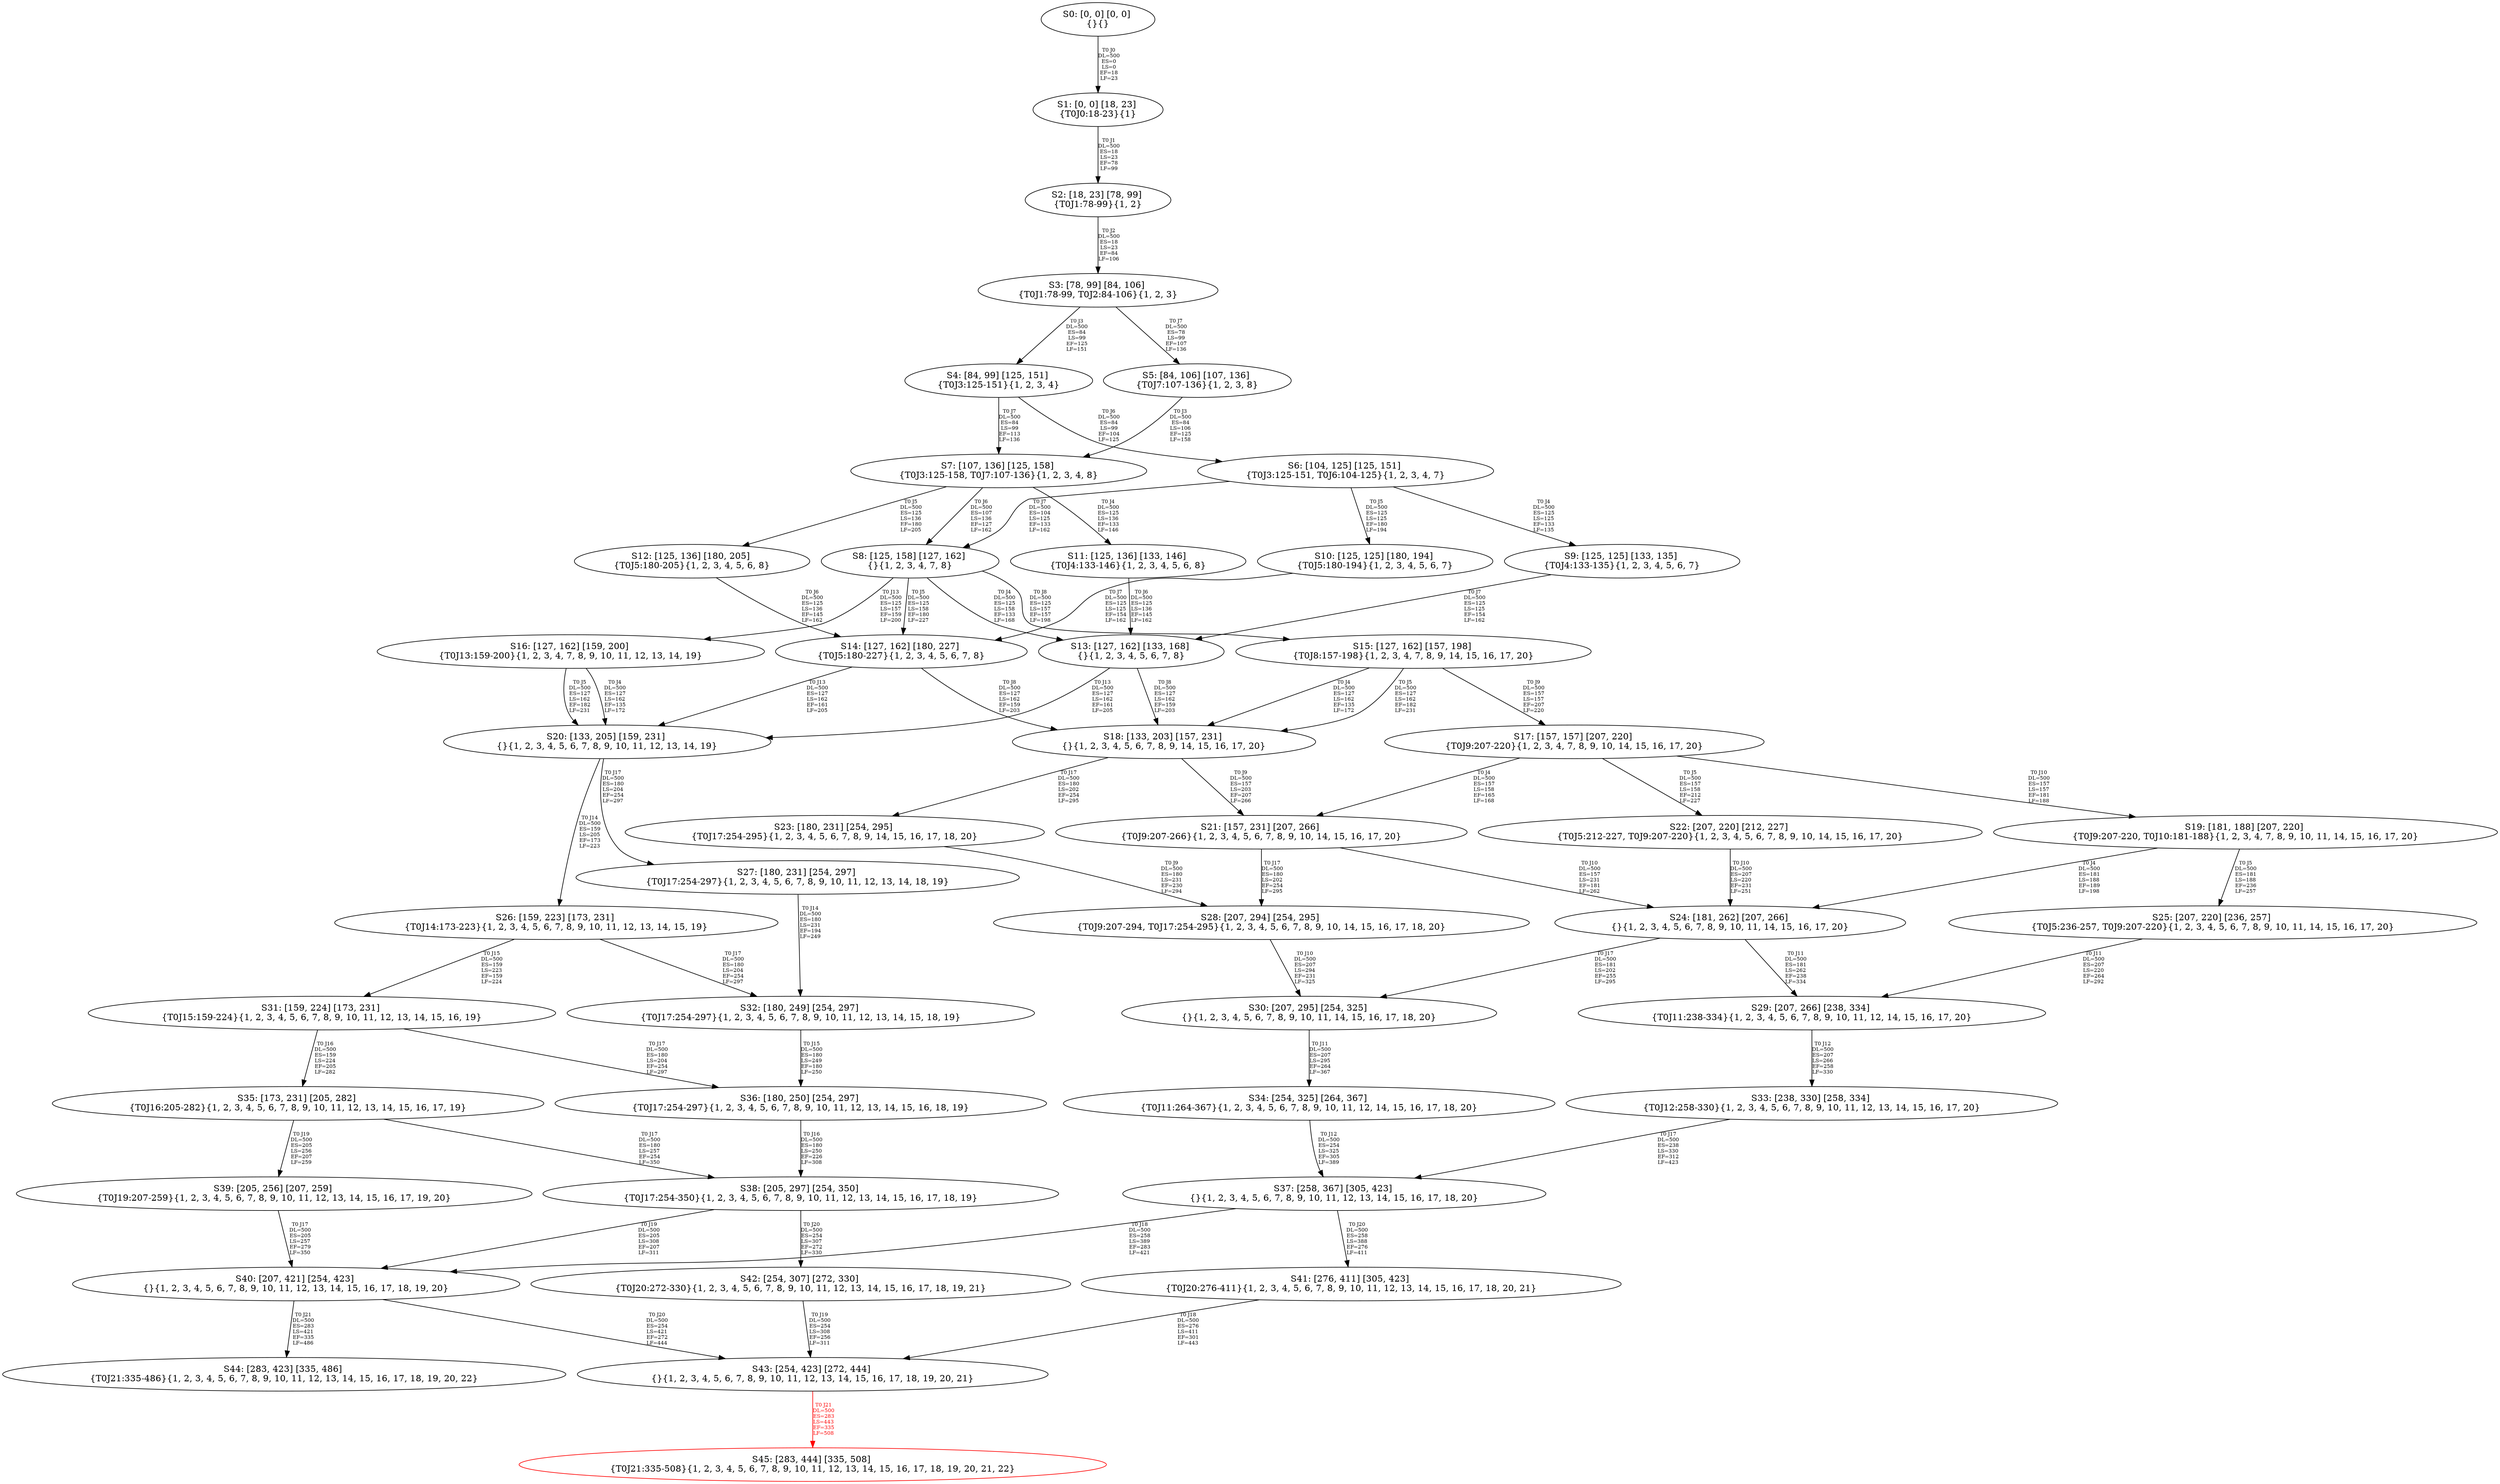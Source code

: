 digraph {
	S0[label="S0: [0, 0] [0, 0] \n{}{}"];
	S1[label="S1: [0, 0] [18, 23] \n{T0J0:18-23}{1}"];
	S2[label="S2: [18, 23] [78, 99] \n{T0J1:78-99}{1, 2}"];
	S3[label="S3: [78, 99] [84, 106] \n{T0J1:78-99, T0J2:84-106}{1, 2, 3}"];
	S4[label="S4: [84, 99] [125, 151] \n{T0J3:125-151}{1, 2, 3, 4}"];
	S5[label="S5: [84, 106] [107, 136] \n{T0J7:107-136}{1, 2, 3, 8}"];
	S6[label="S6: [104, 125] [125, 151] \n{T0J3:125-151, T0J6:104-125}{1, 2, 3, 4, 7}"];
	S7[label="S7: [107, 136] [125, 158] \n{T0J3:125-158, T0J7:107-136}{1, 2, 3, 4, 8}"];
	S8[label="S8: [125, 158] [127, 162] \n{}{1, 2, 3, 4, 7, 8}"];
	S9[label="S9: [125, 125] [133, 135] \n{T0J4:133-135}{1, 2, 3, 4, 5, 6, 7}"];
	S10[label="S10: [125, 125] [180, 194] \n{T0J5:180-194}{1, 2, 3, 4, 5, 6, 7}"];
	S11[label="S11: [125, 136] [133, 146] \n{T0J4:133-146}{1, 2, 3, 4, 5, 6, 8}"];
	S12[label="S12: [125, 136] [180, 205] \n{T0J5:180-205}{1, 2, 3, 4, 5, 6, 8}"];
	S13[label="S13: [127, 162] [133, 168] \n{}{1, 2, 3, 4, 5, 6, 7, 8}"];
	S14[label="S14: [127, 162] [180, 227] \n{T0J5:180-227}{1, 2, 3, 4, 5, 6, 7, 8}"];
	S15[label="S15: [127, 162] [157, 198] \n{T0J8:157-198}{1, 2, 3, 4, 7, 8, 9, 14, 15, 16, 17, 20}"];
	S16[label="S16: [127, 162] [159, 200] \n{T0J13:159-200}{1, 2, 3, 4, 7, 8, 9, 10, 11, 12, 13, 14, 19}"];
	S17[label="S17: [157, 157] [207, 220] \n{T0J9:207-220}{1, 2, 3, 4, 7, 8, 9, 10, 14, 15, 16, 17, 20}"];
	S18[label="S18: [133, 203] [157, 231] \n{}{1, 2, 3, 4, 5, 6, 7, 8, 9, 14, 15, 16, 17, 20}"];
	S19[label="S19: [181, 188] [207, 220] \n{T0J9:207-220, T0J10:181-188}{1, 2, 3, 4, 7, 8, 9, 10, 11, 14, 15, 16, 17, 20}"];
	S20[label="S20: [133, 205] [159, 231] \n{}{1, 2, 3, 4, 5, 6, 7, 8, 9, 10, 11, 12, 13, 14, 19}"];
	S21[label="S21: [157, 231] [207, 266] \n{T0J9:207-266}{1, 2, 3, 4, 5, 6, 7, 8, 9, 10, 14, 15, 16, 17, 20}"];
	S22[label="S22: [207, 220] [212, 227] \n{T0J5:212-227, T0J9:207-220}{1, 2, 3, 4, 5, 6, 7, 8, 9, 10, 14, 15, 16, 17, 20}"];
	S23[label="S23: [180, 231] [254, 295] \n{T0J17:254-295}{1, 2, 3, 4, 5, 6, 7, 8, 9, 14, 15, 16, 17, 18, 20}"];
	S24[label="S24: [181, 262] [207, 266] \n{}{1, 2, 3, 4, 5, 6, 7, 8, 9, 10, 11, 14, 15, 16, 17, 20}"];
	S25[label="S25: [207, 220] [236, 257] \n{T0J5:236-257, T0J9:207-220}{1, 2, 3, 4, 5, 6, 7, 8, 9, 10, 11, 14, 15, 16, 17, 20}"];
	S26[label="S26: [159, 223] [173, 231] \n{T0J14:173-223}{1, 2, 3, 4, 5, 6, 7, 8, 9, 10, 11, 12, 13, 14, 15, 19}"];
	S27[label="S27: [180, 231] [254, 297] \n{T0J17:254-297}{1, 2, 3, 4, 5, 6, 7, 8, 9, 10, 11, 12, 13, 14, 18, 19}"];
	S28[label="S28: [207, 294] [254, 295] \n{T0J9:207-294, T0J17:254-295}{1, 2, 3, 4, 5, 6, 7, 8, 9, 10, 14, 15, 16, 17, 18, 20}"];
	S29[label="S29: [207, 266] [238, 334] \n{T0J11:238-334}{1, 2, 3, 4, 5, 6, 7, 8, 9, 10, 11, 12, 14, 15, 16, 17, 20}"];
	S30[label="S30: [207, 295] [254, 325] \n{}{1, 2, 3, 4, 5, 6, 7, 8, 9, 10, 11, 14, 15, 16, 17, 18, 20}"];
	S31[label="S31: [159, 224] [173, 231] \n{T0J15:159-224}{1, 2, 3, 4, 5, 6, 7, 8, 9, 10, 11, 12, 13, 14, 15, 16, 19}"];
	S32[label="S32: [180, 249] [254, 297] \n{T0J17:254-297}{1, 2, 3, 4, 5, 6, 7, 8, 9, 10, 11, 12, 13, 14, 15, 18, 19}"];
	S33[label="S33: [238, 330] [258, 334] \n{T0J12:258-330}{1, 2, 3, 4, 5, 6, 7, 8, 9, 10, 11, 12, 13, 14, 15, 16, 17, 20}"];
	S34[label="S34: [254, 325] [264, 367] \n{T0J11:264-367}{1, 2, 3, 4, 5, 6, 7, 8, 9, 10, 11, 12, 14, 15, 16, 17, 18, 20}"];
	S35[label="S35: [173, 231] [205, 282] \n{T0J16:205-282}{1, 2, 3, 4, 5, 6, 7, 8, 9, 10, 11, 12, 13, 14, 15, 16, 17, 19}"];
	S36[label="S36: [180, 250] [254, 297] \n{T0J17:254-297}{1, 2, 3, 4, 5, 6, 7, 8, 9, 10, 11, 12, 13, 14, 15, 16, 18, 19}"];
	S37[label="S37: [258, 367] [305, 423] \n{}{1, 2, 3, 4, 5, 6, 7, 8, 9, 10, 11, 12, 13, 14, 15, 16, 17, 18, 20}"];
	S38[label="S38: [205, 297] [254, 350] \n{T0J17:254-350}{1, 2, 3, 4, 5, 6, 7, 8, 9, 10, 11, 12, 13, 14, 15, 16, 17, 18, 19}"];
	S39[label="S39: [205, 256] [207, 259] \n{T0J19:207-259}{1, 2, 3, 4, 5, 6, 7, 8, 9, 10, 11, 12, 13, 14, 15, 16, 17, 19, 20}"];
	S40[label="S40: [207, 421] [254, 423] \n{}{1, 2, 3, 4, 5, 6, 7, 8, 9, 10, 11, 12, 13, 14, 15, 16, 17, 18, 19, 20}"];
	S41[label="S41: [276, 411] [305, 423] \n{T0J20:276-411}{1, 2, 3, 4, 5, 6, 7, 8, 9, 10, 11, 12, 13, 14, 15, 16, 17, 18, 20, 21}"];
	S42[label="S42: [254, 307] [272, 330] \n{T0J20:272-330}{1, 2, 3, 4, 5, 6, 7, 8, 9, 10, 11, 12, 13, 14, 15, 16, 17, 18, 19, 21}"];
	S43[label="S43: [254, 423] [272, 444] \n{}{1, 2, 3, 4, 5, 6, 7, 8, 9, 10, 11, 12, 13, 14, 15, 16, 17, 18, 19, 20, 21}"];
	S44[label="S44: [283, 423] [335, 486] \n{T0J21:335-486}{1, 2, 3, 4, 5, 6, 7, 8, 9, 10, 11, 12, 13, 14, 15, 16, 17, 18, 19, 20, 22}"];
	S45[label="S45: [283, 444] [335, 508] \n{T0J21:335-508}{1, 2, 3, 4, 5, 6, 7, 8, 9, 10, 11, 12, 13, 14, 15, 16, 17, 18, 19, 20, 21, 22}"];
	S0 -> S1[label="T0 J0\nDL=500\nES=0\nLS=0\nEF=18\nLF=23",fontsize=8];
	S1 -> S2[label="T0 J1\nDL=500\nES=18\nLS=23\nEF=78\nLF=99",fontsize=8];
	S2 -> S3[label="T0 J2\nDL=500\nES=18\nLS=23\nEF=84\nLF=106",fontsize=8];
	S3 -> S4[label="T0 J3\nDL=500\nES=84\nLS=99\nEF=125\nLF=151",fontsize=8];
	S3 -> S5[label="T0 J7\nDL=500\nES=78\nLS=99\nEF=107\nLF=136",fontsize=8];
	S4 -> S6[label="T0 J6\nDL=500\nES=84\nLS=99\nEF=104\nLF=125",fontsize=8];
	S4 -> S7[label="T0 J7\nDL=500\nES=84\nLS=99\nEF=113\nLF=136",fontsize=8];
	S5 -> S7[label="T0 J3\nDL=500\nES=84\nLS=106\nEF=125\nLF=158",fontsize=8];
	S6 -> S9[label="T0 J4\nDL=500\nES=125\nLS=125\nEF=133\nLF=135",fontsize=8];
	S6 -> S10[label="T0 J5\nDL=500\nES=125\nLS=125\nEF=180\nLF=194",fontsize=8];
	S6 -> S8[label="T0 J7\nDL=500\nES=104\nLS=125\nEF=133\nLF=162",fontsize=8];
	S7 -> S11[label="T0 J4\nDL=500\nES=125\nLS=136\nEF=133\nLF=146",fontsize=8];
	S7 -> S12[label="T0 J5\nDL=500\nES=125\nLS=136\nEF=180\nLF=205",fontsize=8];
	S7 -> S8[label="T0 J6\nDL=500\nES=107\nLS=136\nEF=127\nLF=162",fontsize=8];
	S8 -> S13[label="T0 J4\nDL=500\nES=125\nLS=158\nEF=133\nLF=168",fontsize=8];
	S8 -> S14[label="T0 J5\nDL=500\nES=125\nLS=158\nEF=180\nLF=227",fontsize=8];
	S8 -> S15[label="T0 J8\nDL=500\nES=125\nLS=157\nEF=157\nLF=198",fontsize=8];
	S8 -> S16[label="T0 J13\nDL=500\nES=125\nLS=157\nEF=159\nLF=200",fontsize=8];
	S9 -> S13[label="T0 J7\nDL=500\nES=125\nLS=125\nEF=154\nLF=162",fontsize=8];
	S10 -> S14[label="T0 J7\nDL=500\nES=125\nLS=125\nEF=154\nLF=162",fontsize=8];
	S11 -> S13[label="T0 J6\nDL=500\nES=125\nLS=136\nEF=145\nLF=162",fontsize=8];
	S12 -> S14[label="T0 J6\nDL=500\nES=125\nLS=136\nEF=145\nLF=162",fontsize=8];
	S13 -> S18[label="T0 J8\nDL=500\nES=127\nLS=162\nEF=159\nLF=203",fontsize=8];
	S13 -> S20[label="T0 J13\nDL=500\nES=127\nLS=162\nEF=161\nLF=205",fontsize=8];
	S14 -> S18[label="T0 J8\nDL=500\nES=127\nLS=162\nEF=159\nLF=203",fontsize=8];
	S14 -> S20[label="T0 J13\nDL=500\nES=127\nLS=162\nEF=161\nLF=205",fontsize=8];
	S15 -> S18[label="T0 J4\nDL=500\nES=127\nLS=162\nEF=135\nLF=172",fontsize=8];
	S15 -> S18[label="T0 J5\nDL=500\nES=127\nLS=162\nEF=182\nLF=231",fontsize=8];
	S15 -> S17[label="T0 J9\nDL=500\nES=157\nLS=157\nEF=207\nLF=220",fontsize=8];
	S16 -> S20[label="T0 J4\nDL=500\nES=127\nLS=162\nEF=135\nLF=172",fontsize=8];
	S16 -> S20[label="T0 J5\nDL=500\nES=127\nLS=162\nEF=182\nLF=231",fontsize=8];
	S17 -> S21[label="T0 J4\nDL=500\nES=157\nLS=158\nEF=165\nLF=168",fontsize=8];
	S17 -> S22[label="T0 J5\nDL=500\nES=157\nLS=158\nEF=212\nLF=227",fontsize=8];
	S17 -> S19[label="T0 J10\nDL=500\nES=157\nLS=157\nEF=181\nLF=188",fontsize=8];
	S18 -> S21[label="T0 J9\nDL=500\nES=157\nLS=203\nEF=207\nLF=266",fontsize=8];
	S18 -> S23[label="T0 J17\nDL=500\nES=180\nLS=202\nEF=254\nLF=295",fontsize=8];
	S19 -> S24[label="T0 J4\nDL=500\nES=181\nLS=188\nEF=189\nLF=198",fontsize=8];
	S19 -> S25[label="T0 J5\nDL=500\nES=181\nLS=188\nEF=236\nLF=257",fontsize=8];
	S20 -> S26[label="T0 J14\nDL=500\nES=159\nLS=205\nEF=173\nLF=223",fontsize=8];
	S20 -> S27[label="T0 J17\nDL=500\nES=180\nLS=204\nEF=254\nLF=297",fontsize=8];
	S21 -> S24[label="T0 J10\nDL=500\nES=157\nLS=231\nEF=181\nLF=262",fontsize=8];
	S21 -> S28[label="T0 J17\nDL=500\nES=180\nLS=202\nEF=254\nLF=295",fontsize=8];
	S22 -> S24[label="T0 J10\nDL=500\nES=207\nLS=220\nEF=231\nLF=251",fontsize=8];
	S23 -> S28[label="T0 J9\nDL=500\nES=180\nLS=231\nEF=230\nLF=294",fontsize=8];
	S24 -> S29[label="T0 J11\nDL=500\nES=181\nLS=262\nEF=238\nLF=334",fontsize=8];
	S24 -> S30[label="T0 J17\nDL=500\nES=181\nLS=202\nEF=255\nLF=295",fontsize=8];
	S25 -> S29[label="T0 J11\nDL=500\nES=207\nLS=220\nEF=264\nLF=292",fontsize=8];
	S26 -> S31[label="T0 J15\nDL=500\nES=159\nLS=223\nEF=159\nLF=224",fontsize=8];
	S26 -> S32[label="T0 J17\nDL=500\nES=180\nLS=204\nEF=254\nLF=297",fontsize=8];
	S27 -> S32[label="T0 J14\nDL=500\nES=180\nLS=231\nEF=194\nLF=249",fontsize=8];
	S28 -> S30[label="T0 J10\nDL=500\nES=207\nLS=294\nEF=231\nLF=325",fontsize=8];
	S29 -> S33[label="T0 J12\nDL=500\nES=207\nLS=266\nEF=258\nLF=330",fontsize=8];
	S30 -> S34[label="T0 J11\nDL=500\nES=207\nLS=295\nEF=264\nLF=367",fontsize=8];
	S31 -> S35[label="T0 J16\nDL=500\nES=159\nLS=224\nEF=205\nLF=282",fontsize=8];
	S31 -> S36[label="T0 J17\nDL=500\nES=180\nLS=204\nEF=254\nLF=297",fontsize=8];
	S32 -> S36[label="T0 J15\nDL=500\nES=180\nLS=249\nEF=180\nLF=250",fontsize=8];
	S33 -> S37[label="T0 J17\nDL=500\nES=238\nLS=330\nEF=312\nLF=423",fontsize=8];
	S34 -> S37[label="T0 J12\nDL=500\nES=254\nLS=325\nEF=305\nLF=389",fontsize=8];
	S35 -> S38[label="T0 J17\nDL=500\nES=180\nLS=257\nEF=254\nLF=350",fontsize=8];
	S35 -> S39[label="T0 J19\nDL=500\nES=205\nLS=256\nEF=207\nLF=259",fontsize=8];
	S36 -> S38[label="T0 J16\nDL=500\nES=180\nLS=250\nEF=226\nLF=308",fontsize=8];
	S37 -> S40[label="T0 J18\nDL=500\nES=258\nLS=389\nEF=283\nLF=421",fontsize=8];
	S37 -> S41[label="T0 J20\nDL=500\nES=258\nLS=388\nEF=276\nLF=411",fontsize=8];
	S38 -> S40[label="T0 J19\nDL=500\nES=205\nLS=308\nEF=207\nLF=311",fontsize=8];
	S38 -> S42[label="T0 J20\nDL=500\nES=254\nLS=307\nEF=272\nLF=330",fontsize=8];
	S39 -> S40[label="T0 J17\nDL=500\nES=205\nLS=257\nEF=279\nLF=350",fontsize=8];
	S40 -> S43[label="T0 J20\nDL=500\nES=254\nLS=421\nEF=272\nLF=444",fontsize=8];
	S40 -> S44[label="T0 J21\nDL=500\nES=283\nLS=421\nEF=335\nLF=486",fontsize=8];
	S41 -> S43[label="T0 J18\nDL=500\nES=276\nLS=411\nEF=301\nLF=443",fontsize=8];
	S42 -> S43[label="T0 J19\nDL=500\nES=254\nLS=308\nEF=256\nLF=311",fontsize=8];
	S43 -> S45[label="T0 J21\nDL=500\nES=283\nLS=443\nEF=335\nLF=508",color=Red,fontcolor=Red,fontsize=8];
S45[color=Red];
}
